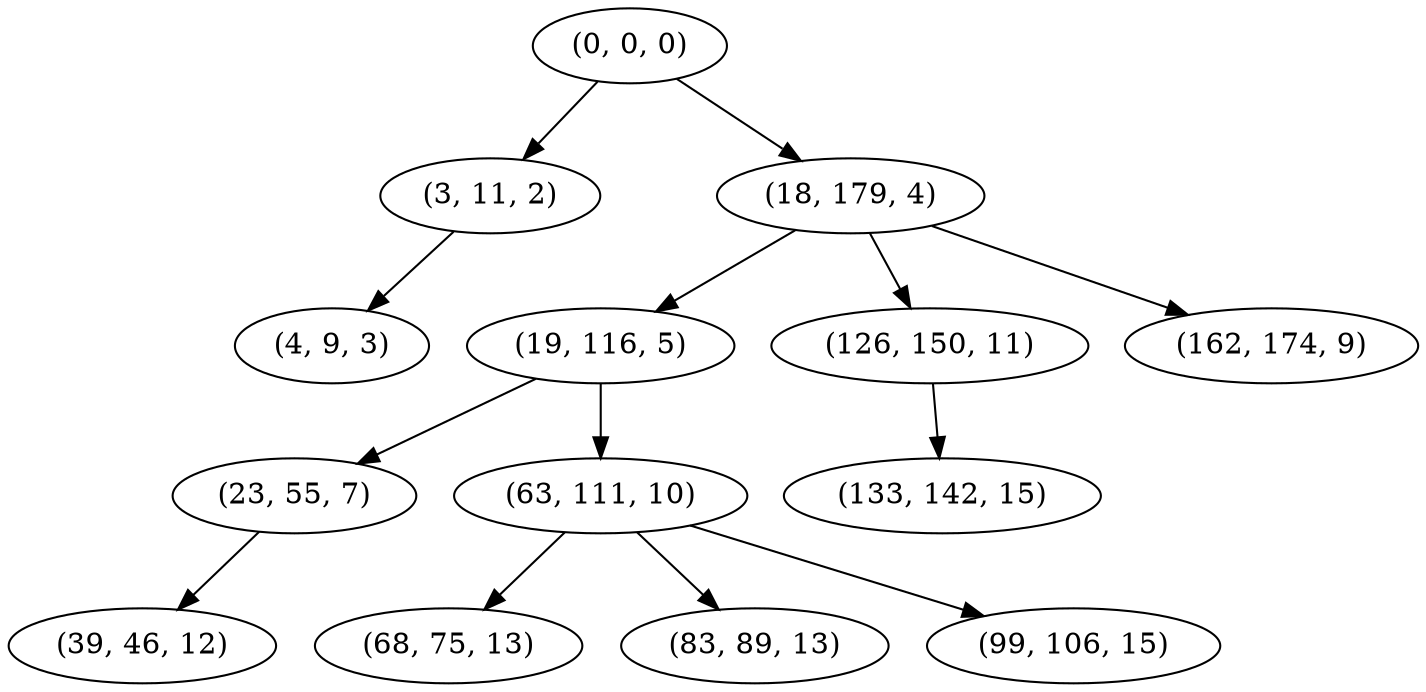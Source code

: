 digraph tree {
    "(0, 0, 0)";
    "(3, 11, 2)";
    "(4, 9, 3)";
    "(18, 179, 4)";
    "(19, 116, 5)";
    "(23, 55, 7)";
    "(39, 46, 12)";
    "(63, 111, 10)";
    "(68, 75, 13)";
    "(83, 89, 13)";
    "(99, 106, 15)";
    "(126, 150, 11)";
    "(133, 142, 15)";
    "(162, 174, 9)";
    "(0, 0, 0)" -> "(3, 11, 2)";
    "(0, 0, 0)" -> "(18, 179, 4)";
    "(3, 11, 2)" -> "(4, 9, 3)";
    "(18, 179, 4)" -> "(19, 116, 5)";
    "(18, 179, 4)" -> "(126, 150, 11)";
    "(18, 179, 4)" -> "(162, 174, 9)";
    "(19, 116, 5)" -> "(23, 55, 7)";
    "(19, 116, 5)" -> "(63, 111, 10)";
    "(23, 55, 7)" -> "(39, 46, 12)";
    "(63, 111, 10)" -> "(68, 75, 13)";
    "(63, 111, 10)" -> "(83, 89, 13)";
    "(63, 111, 10)" -> "(99, 106, 15)";
    "(126, 150, 11)" -> "(133, 142, 15)";
}
